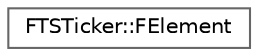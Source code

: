 digraph "Graphical Class Hierarchy"
{
 // INTERACTIVE_SVG=YES
 // LATEX_PDF_SIZE
  bgcolor="transparent";
  edge [fontname=Helvetica,fontsize=10,labelfontname=Helvetica,labelfontsize=10];
  node [fontname=Helvetica,fontsize=10,shape=box,height=0.2,width=0.4];
  rankdir="LR";
  Node0 [id="Node000000",label="FTSTicker::FElement",height=0.2,width=0.4,color="grey40", fillcolor="white", style="filled",URL="$df/de4/structFTSTicker_1_1FElement.html",tooltip="Internal structure to store a ticker delegate and related data."];
}
